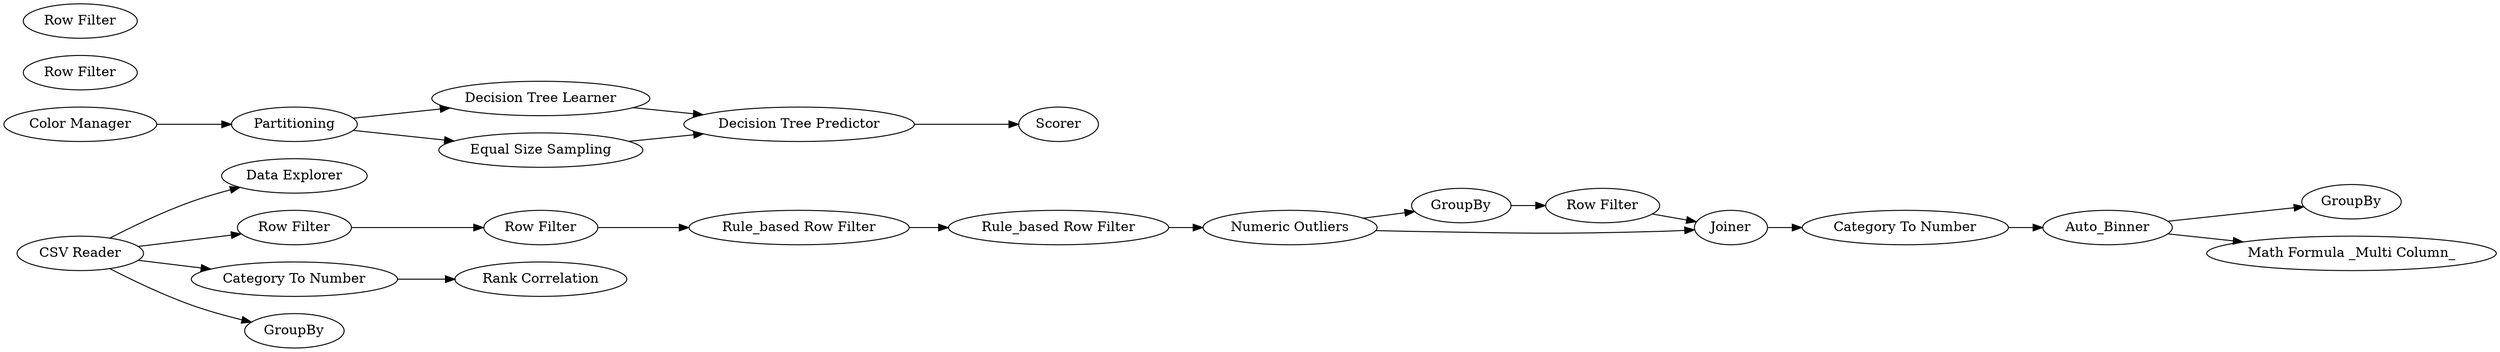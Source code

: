 digraph {
	1 [label="CSV Reader"]
	3 [label="Data Explorer"]
	9 [label="Row Filter"]
	10 [label=Partitioning]
	11 [label="Decision Tree Learner"]
	13 [label=Auto_Binner]
	14 [label=Scorer]
	15 [label="Decision Tree Predictor"]
	24 [label="Color Manager"]
	25 [label="Row Filter"]
	26 [label="Equal Size Sampling"]
	27 [label="Rule_based Row Filter"]
	29 [label=GroupBy]
	30 [label="Rule_based Row Filter"]
	31 [label="Row Filter"]
	32 [label="Row Filter"]
	33 [label=Joiner]
	34 [label="Row Filter"]
	35 [label="Rank Correlation"]
	36 [label="Category To Number"]
	37 [label=GroupBy]
	38 [label=GroupBy]
	39 [label="Category To Number"]
	40 [label="Numeric Outliers"]
	41 [label="Math Formula _Multi Column_"]
	1 -> 3
	1 -> 37
	1 -> 36
	1 -> 9
	9 -> 34
	10 -> 11
	10 -> 26
	11 -> 15
	13 -> 38
	13 -> 41
	15 -> 14
	24 -> 10
	26 -> 15
	27 -> 30
	29 -> 32
	30 -> 40
	32 -> 33
	33 -> 39
	34 -> 27
	36 -> 35
	39 -> 13
	40 -> 33
	40 -> 29
	rankdir=LR
}
